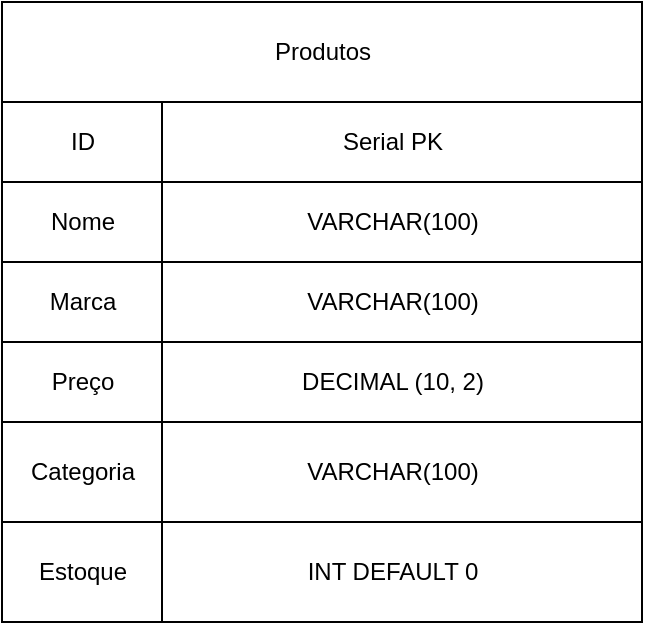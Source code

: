 <mxfile>
    <diagram id="5PGhAkUith4Yn5WKjjJD" name="Página-1">
        <mxGraphModel dx="1037" dy="379" grid="1" gridSize="10" guides="1" tooltips="1" connect="1" arrows="1" fold="1" page="1" pageScale="1" pageWidth="827" pageHeight="1169" math="0" shadow="0">
            <root>
                <mxCell id="0"/>
                <mxCell id="1" parent="0"/>
                <mxCell id="4" value="" style="whiteSpace=wrap;html=1;rounded=0;" vertex="1" parent="1">
                    <mxGeometry x="320" y="50" width="320" height="50" as="geometry"/>
                </mxCell>
                <mxCell id="5" value="" style="whiteSpace=wrap;html=1;fillColor=none;rounded=0;" vertex="1" parent="1">
                    <mxGeometry x="320" y="100" width="320" height="260" as="geometry"/>
                </mxCell>
                <mxCell id="7" value="" style="whiteSpace=wrap;html=1;fillColor=none;" vertex="1" parent="1">
                    <mxGeometry x="320" y="100" width="80" height="260" as="geometry"/>
                </mxCell>
                <mxCell id="8" value="" style="whiteSpace=wrap;html=1;fillColor=none;" vertex="1" parent="1">
                    <mxGeometry x="320" y="100" width="320" height="40" as="geometry"/>
                </mxCell>
                <mxCell id="9" value="" style="whiteSpace=wrap;html=1;fillColor=none;" vertex="1" parent="1">
                    <mxGeometry x="320" y="140" width="320" height="40" as="geometry"/>
                </mxCell>
                <mxCell id="10" value="" style="whiteSpace=wrap;html=1;fillColor=none;" vertex="1" parent="1">
                    <mxGeometry x="320" y="180" width="320" height="40" as="geometry"/>
                </mxCell>
                <mxCell id="11" value="" style="whiteSpace=wrap;html=1;fillColor=none;" vertex="1" parent="1">
                    <mxGeometry x="320" y="220" width="320" height="40" as="geometry"/>
                </mxCell>
                <mxCell id="12" value="" style="whiteSpace=wrap;html=1;fillColor=none;" vertex="1" parent="1">
                    <mxGeometry x="320" y="260" width="320" height="50" as="geometry"/>
                </mxCell>
                <mxCell id="13" value="" style="whiteSpace=wrap;html=1;fillColor=none;" vertex="1" parent="1">
                    <mxGeometry x="320" y="310" width="320" height="50" as="geometry"/>
                </mxCell>
                <mxCell id="14" value="Produtos" style="text;html=1;align=center;verticalAlign=middle;resizable=0;points=[];autosize=1;strokeColor=none;fillColor=none;" vertex="1" parent="1">
                    <mxGeometry x="445" y="60" width="70" height="30" as="geometry"/>
                </mxCell>
                <mxCell id="15" value="ID" style="text;html=1;align=center;verticalAlign=middle;resizable=0;points=[];autosize=1;strokeColor=none;fillColor=none;" vertex="1" parent="1">
                    <mxGeometry x="340" y="105" width="40" height="30" as="geometry"/>
                </mxCell>
                <mxCell id="16" value="Nome" style="text;html=1;align=center;verticalAlign=middle;resizable=0;points=[];autosize=1;strokeColor=none;fillColor=none;" vertex="1" parent="1">
                    <mxGeometry x="330" y="145" width="60" height="30" as="geometry"/>
                </mxCell>
                <mxCell id="17" value="Marca" style="text;html=1;align=center;verticalAlign=middle;resizable=0;points=[];autosize=1;strokeColor=none;fillColor=none;" vertex="1" parent="1">
                    <mxGeometry x="330" y="185" width="60" height="30" as="geometry"/>
                </mxCell>
                <mxCell id="18" value="Preço" style="text;html=1;align=center;verticalAlign=middle;resizable=0;points=[];autosize=1;strokeColor=none;fillColor=none;" vertex="1" parent="1">
                    <mxGeometry x="335" y="225" width="50" height="30" as="geometry"/>
                </mxCell>
                <mxCell id="19" value="Categoria" style="text;html=1;align=center;verticalAlign=middle;resizable=0;points=[];autosize=1;strokeColor=none;fillColor=none;" vertex="1" parent="1">
                    <mxGeometry x="320" y="270" width="80" height="30" as="geometry"/>
                </mxCell>
                <mxCell id="20" value="Estoque" style="text;html=1;align=center;verticalAlign=middle;resizable=0;points=[];autosize=1;strokeColor=none;fillColor=none;" vertex="1" parent="1">
                    <mxGeometry x="325" y="320" width="70" height="30" as="geometry"/>
                </mxCell>
                <mxCell id="21" value="Serial PK" style="text;html=1;align=center;verticalAlign=middle;resizable=0;points=[];autosize=1;strokeColor=none;fillColor=none;" vertex="1" parent="1">
                    <mxGeometry x="480" y="105" width="70" height="30" as="geometry"/>
                </mxCell>
                <mxCell id="22" value="VARCHAR(100)" style="text;html=1;align=center;verticalAlign=middle;resizable=0;points=[];autosize=1;strokeColor=none;fillColor=none;" vertex="1" parent="1">
                    <mxGeometry x="460" y="145" width="110" height="30" as="geometry"/>
                </mxCell>
                <mxCell id="23" value="VARCHAR(100)" style="text;html=1;align=center;verticalAlign=middle;resizable=0;points=[];autosize=1;strokeColor=none;fillColor=none;" vertex="1" parent="1">
                    <mxGeometry x="460" y="185" width="110" height="30" as="geometry"/>
                </mxCell>
                <mxCell id="24" value="DECIMAL (10, 2)" style="text;html=1;align=center;verticalAlign=middle;resizable=0;points=[];autosize=1;strokeColor=none;fillColor=none;" vertex="1" parent="1">
                    <mxGeometry x="460" y="225" width="110" height="30" as="geometry"/>
                </mxCell>
                <mxCell id="25" value="INT DEFAULT 0" style="text;html=1;align=center;verticalAlign=middle;resizable=0;points=[];autosize=1;strokeColor=none;fillColor=none;" vertex="1" parent="1">
                    <mxGeometry x="460" y="320" width="110" height="30" as="geometry"/>
                </mxCell>
                <mxCell id="26" value="VARCHAR(100)" style="text;html=1;align=center;verticalAlign=middle;resizable=0;points=[];autosize=1;strokeColor=none;fillColor=none;" vertex="1" parent="1">
                    <mxGeometry x="460" y="270" width="110" height="30" as="geometry"/>
                </mxCell>
            </root>
        </mxGraphModel>
    </diagram>
</mxfile>